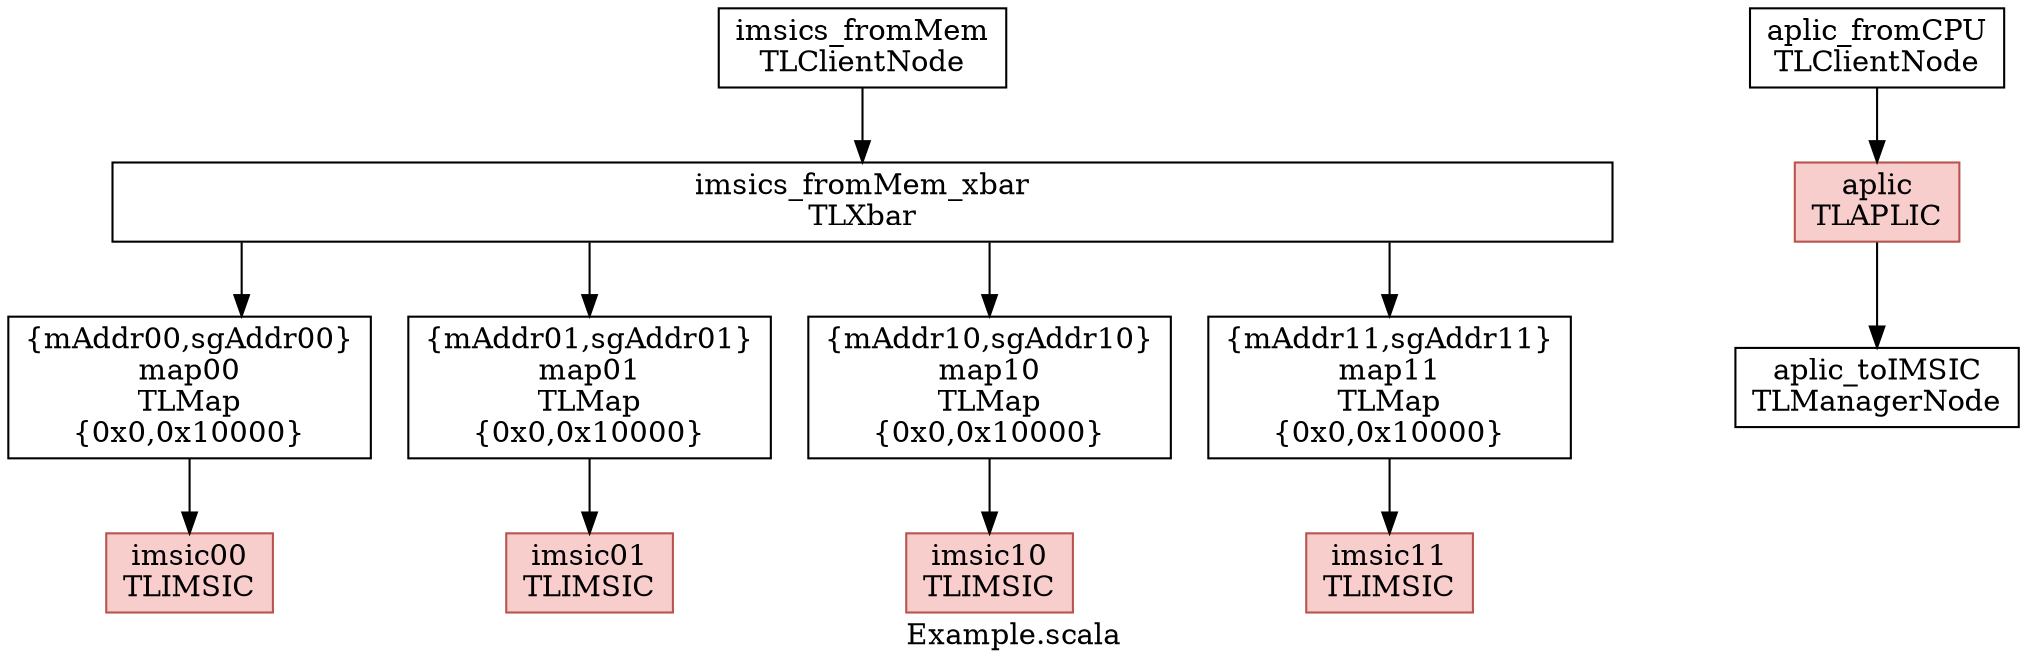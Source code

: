 digraph {
  bgcolor=transparent;
  label="Example.scala";
  splines=ortho;
  node [shape=box];

  imsics_fromMem[label="imsics_fromMem\nTLClientNode"];
  imsics_fromMem_xbar[label="imsics_fromMem_xbar\nTLXbar", width=10];
  imsics_fromMem -> imsics_fromMem_xbar;
  imsic00[label="imsic00\nTLIMSIC", style="filled", fillcolor="#F8CECC", color="#B85450"];
  imsic01[label="imsic01\nTLIMSIC", style="filled", fillcolor="#F8CECC", color="#B85450"];
  imsic10[label="imsic10\nTLIMSIC", style="filled", fillcolor="#F8CECC", color="#B85450"];
  imsic11[label="imsic11\nTLIMSIC", style="filled", fillcolor="#F8CECC", color="#B85450"];
  map00[label="{mAddr00,sgAddr00}\nmap00\nTLMap\n{0x0,0x10000}"];
  map01[label="{mAddr01,sgAddr01}\nmap01\nTLMap\n{0x0,0x10000}"];
  map10[label="{mAddr10,sgAddr10}\nmap10\nTLMap\n{0x0,0x10000}"];
  map11[label="{mAddr11,sgAddr11}\nmap11\nTLMap\n{0x0,0x10000}"];
  imsics_fromMem_xbar -> map00 -> imsic00;
  imsics_fromMem_xbar -> map01 -> imsic01;
  imsics_fromMem_xbar -> map10 -> imsic10;
  imsics_fromMem_xbar -> map11 -> imsic11;
  aplic_fromCPU[label="aplic_fromCPU\nTLClientNode"];
  aplic_toIMSIC[label="aplic_toIMSIC\nTLManagerNode"];
  aplic[label="aplic\nTLAPLIC", style="filled", fillcolor="#F8CECC", color="#B85450"];
  aplic_fromCPU -> aplic -> aplic_toIMSIC;
}
